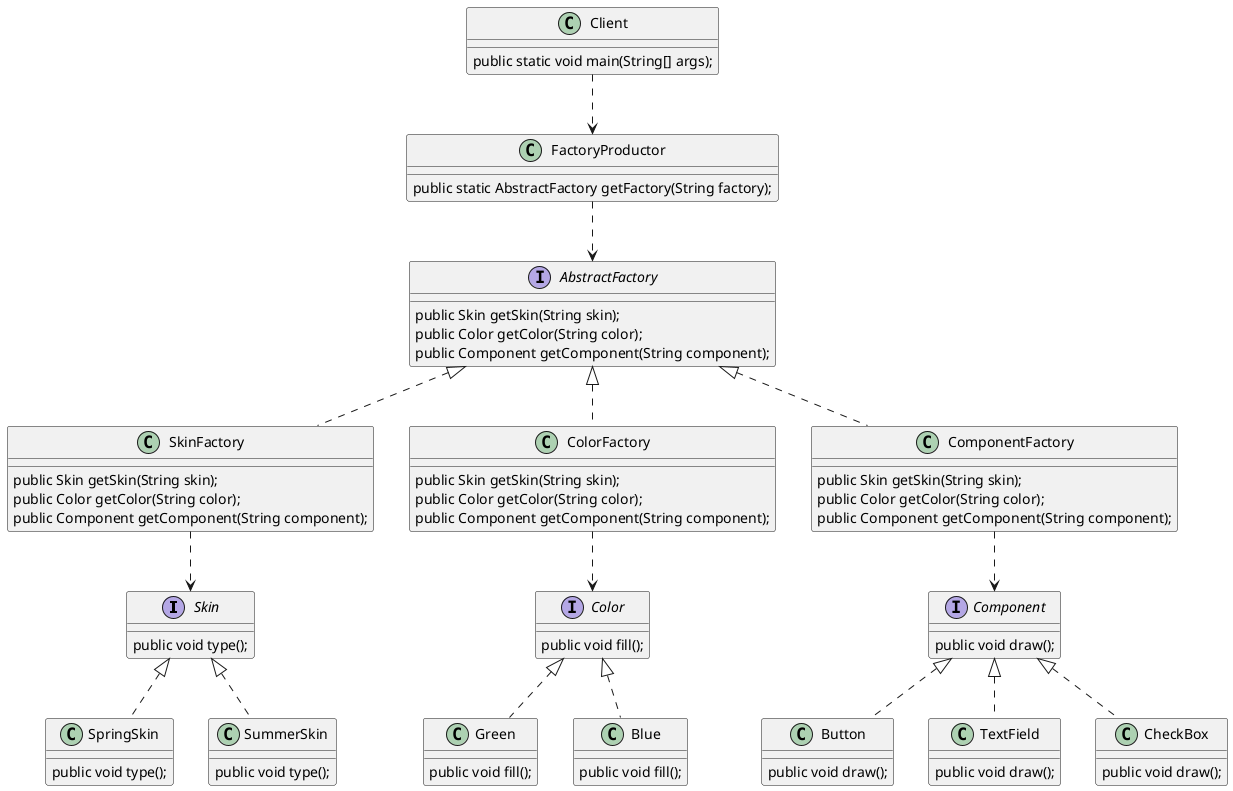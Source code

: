 @startuml
'https://plantuml.com/class-diagram

interface Skin{
    public void type();
}

class SpringSkin implements Skin{
    public void type();
}

class SummerSkin implements Skin{
    public void type();
}

interface Color{
    public void fill();
}

class Green implements Color{
    public void fill();
}

class Blue implements Color{
    public void fill();
}

interface Component{
    public void draw();
}

class Button implements Component{
    public void draw();
}

class TextField implements Component{
    public void draw();
}

class CheckBox implements Component{
    public void draw();
}

interface AbstractFactory{
    public Skin getSkin(String skin);
    public Color getColor(String color);
    public Component getComponent(String component);
}

class SkinFactory implements AbstractFactory{
    public Skin getSkin(String skin);
    public Color getColor(String color);
    public Component getComponent(String component);
}

class ColorFactory implements AbstractFactory{
    public Skin getSkin(String skin);
    public Color getColor(String color);
    public Component getComponent(String component);
}

class ComponentFactory implements AbstractFactory{
    public Skin getSkin(String skin);
    public Color getColor(String color);
    public Component getComponent(String component);
}

class FactoryProductor{
    public static AbstractFactory getFactory(String factory);
}
class Client{
    public static void main(String[] args);
}

SkinFactory ..> Skin
ColorFactory ..> Color
ComponentFactory ..> Component
FactoryProductor ..> AbstractFactory
Client ..>FactoryProductor

@enduml